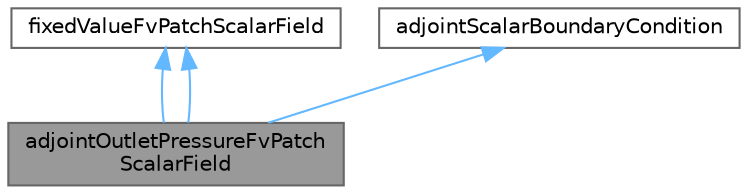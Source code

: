 digraph "adjointOutletPressureFvPatchScalarField"
{
 // LATEX_PDF_SIZE
  bgcolor="transparent";
  edge [fontname=Helvetica,fontsize=10,labelfontname=Helvetica,labelfontsize=10];
  node [fontname=Helvetica,fontsize=10,shape=box,height=0.2,width=0.4];
  Node1 [id="Node000001",label="adjointOutletPressureFvPatch\lScalarField",height=0.2,width=0.4,color="gray40", fillcolor="grey60", style="filled", fontcolor="black",tooltip=" "];
  Node2 -> Node1 [id="edge1_Node000001_Node000002",dir="back",color="steelblue1",style="solid",tooltip=" "];
  Node2 [id="Node000002",label="fixedValueFvPatchScalarField",height=0.2,width=0.4,color="gray40", fillcolor="white", style="filled",tooltip=" "];
  Node3 -> Node1 [id="edge2_Node000001_Node000003",dir="back",color="steelblue1",style="solid",tooltip=" "];
  Node3 [id="Node000003",label="adjointScalarBoundaryCondition",height=0.2,width=0.4,color="gray40", fillcolor="white", style="filled",URL="$classFoam_1_1adjointBoundaryCondition.html",tooltip="Base class for solution control classes."];
  Node2 -> Node1 [id="edge3_Node000001_Node000002",dir="back",color="steelblue1",style="solid",tooltip=" "];
}
